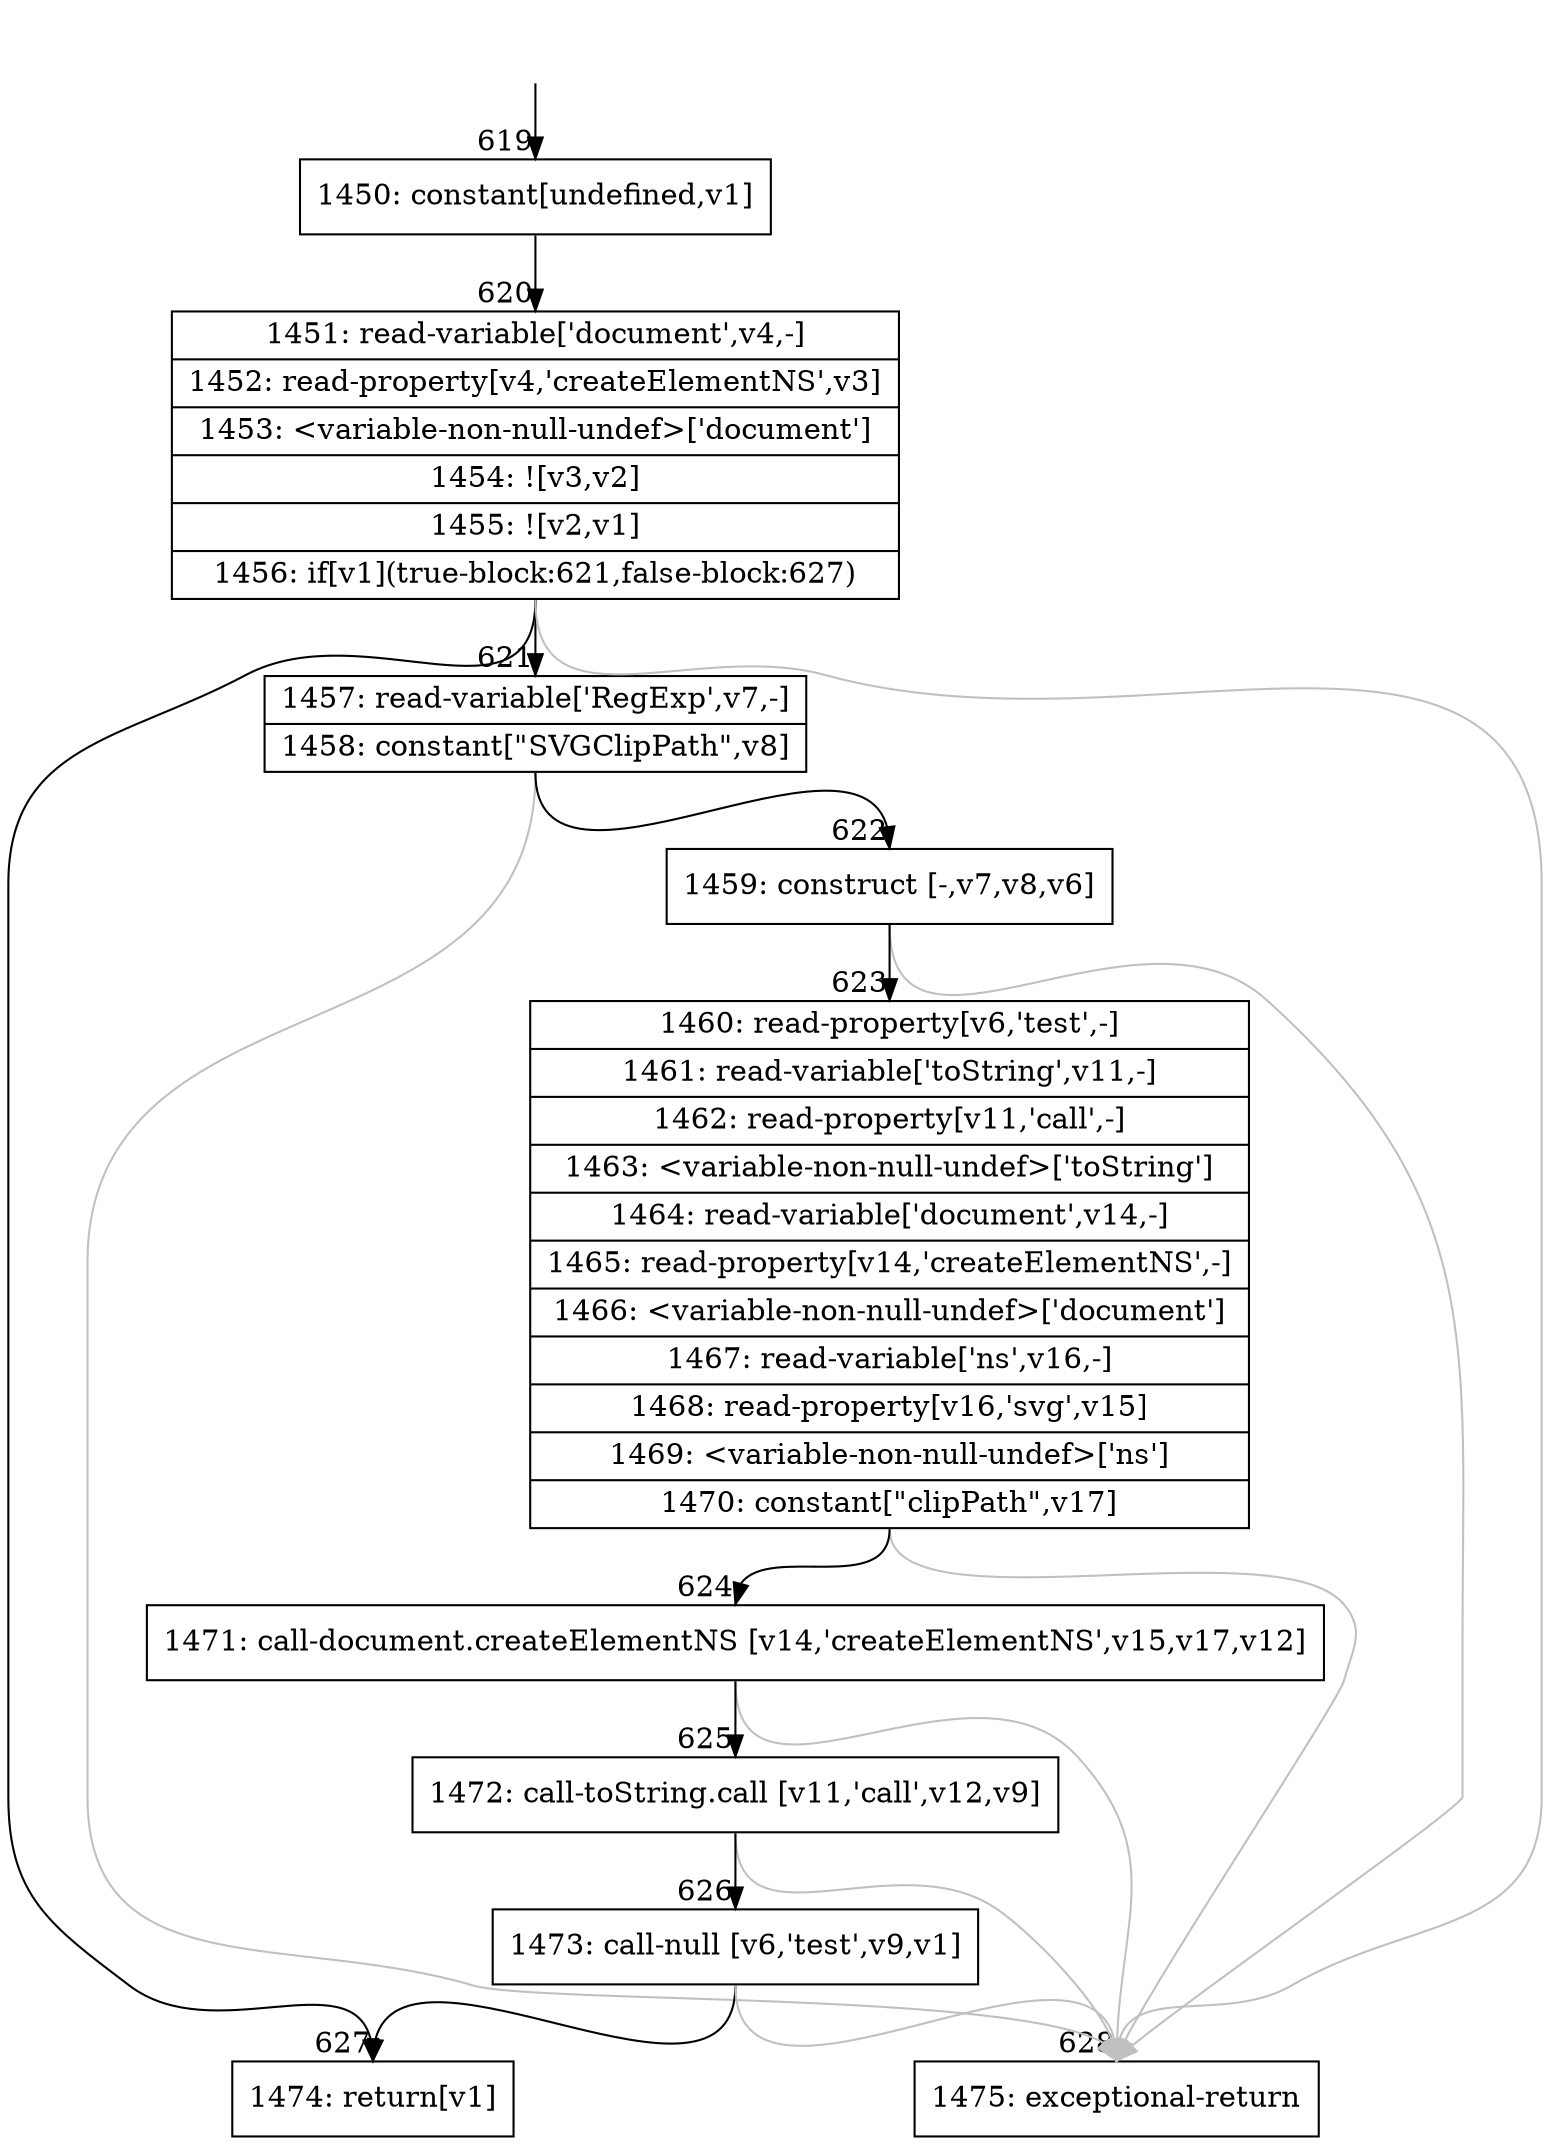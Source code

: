 digraph {
rankdir="TD"
BB_entry63[shape=none,label=""];
BB_entry63 -> BB619 [tailport=s, headport=n, headlabel="    619"]
BB619 [shape=record label="{1450: constant[undefined,v1]}" ] 
BB619 -> BB620 [tailport=s, headport=n, headlabel="      620"]
BB620 [shape=record label="{1451: read-variable['document',v4,-]|1452: read-property[v4,'createElementNS',v3]|1453: \<variable-non-null-undef\>['document']|1454: ![v3,v2]|1455: ![v2,v1]|1456: if[v1](true-block:621,false-block:627)}" ] 
BB620 -> BB627 [tailport=s, headport=n, headlabel="      627"]
BB620 -> BB621 [tailport=s, headport=n, headlabel="      621"]
BB620 -> BB628 [tailport=s, headport=n, color=gray, headlabel="      628"]
BB621 [shape=record label="{1457: read-variable['RegExp',v7,-]|1458: constant[\"SVGClipPath\",v8]}" ] 
BB621 -> BB622 [tailport=s, headport=n, headlabel="      622"]
BB621 -> BB628 [tailport=s, headport=n, color=gray]
BB622 [shape=record label="{1459: construct [-,v7,v8,v6]}" ] 
BB622 -> BB623 [tailport=s, headport=n, headlabel="      623"]
BB622 -> BB628 [tailport=s, headport=n, color=gray]
BB623 [shape=record label="{1460: read-property[v6,'test',-]|1461: read-variable['toString',v11,-]|1462: read-property[v11,'call',-]|1463: \<variable-non-null-undef\>['toString']|1464: read-variable['document',v14,-]|1465: read-property[v14,'createElementNS',-]|1466: \<variable-non-null-undef\>['document']|1467: read-variable['ns',v16,-]|1468: read-property[v16,'svg',v15]|1469: \<variable-non-null-undef\>['ns']|1470: constant[\"clipPath\",v17]}" ] 
BB623 -> BB624 [tailport=s, headport=n, headlabel="      624"]
BB623 -> BB628 [tailport=s, headport=n, color=gray]
BB624 [shape=record label="{1471: call-document.createElementNS [v14,'createElementNS',v15,v17,v12]}" ] 
BB624 -> BB625 [tailport=s, headport=n, headlabel="      625"]
BB624 -> BB628 [tailport=s, headport=n, color=gray]
BB625 [shape=record label="{1472: call-toString.call [v11,'call',v12,v9]}" ] 
BB625 -> BB626 [tailport=s, headport=n, headlabel="      626"]
BB625 -> BB628 [tailport=s, headport=n, color=gray]
BB626 [shape=record label="{1473: call-null [v6,'test',v9,v1]}" ] 
BB626 -> BB627 [tailport=s, headport=n]
BB626 -> BB628 [tailport=s, headport=n, color=gray]
BB627 [shape=record label="{1474: return[v1]}" ] 
BB628 [shape=record label="{1475: exceptional-return}" ] 
//#$~ 537
}
